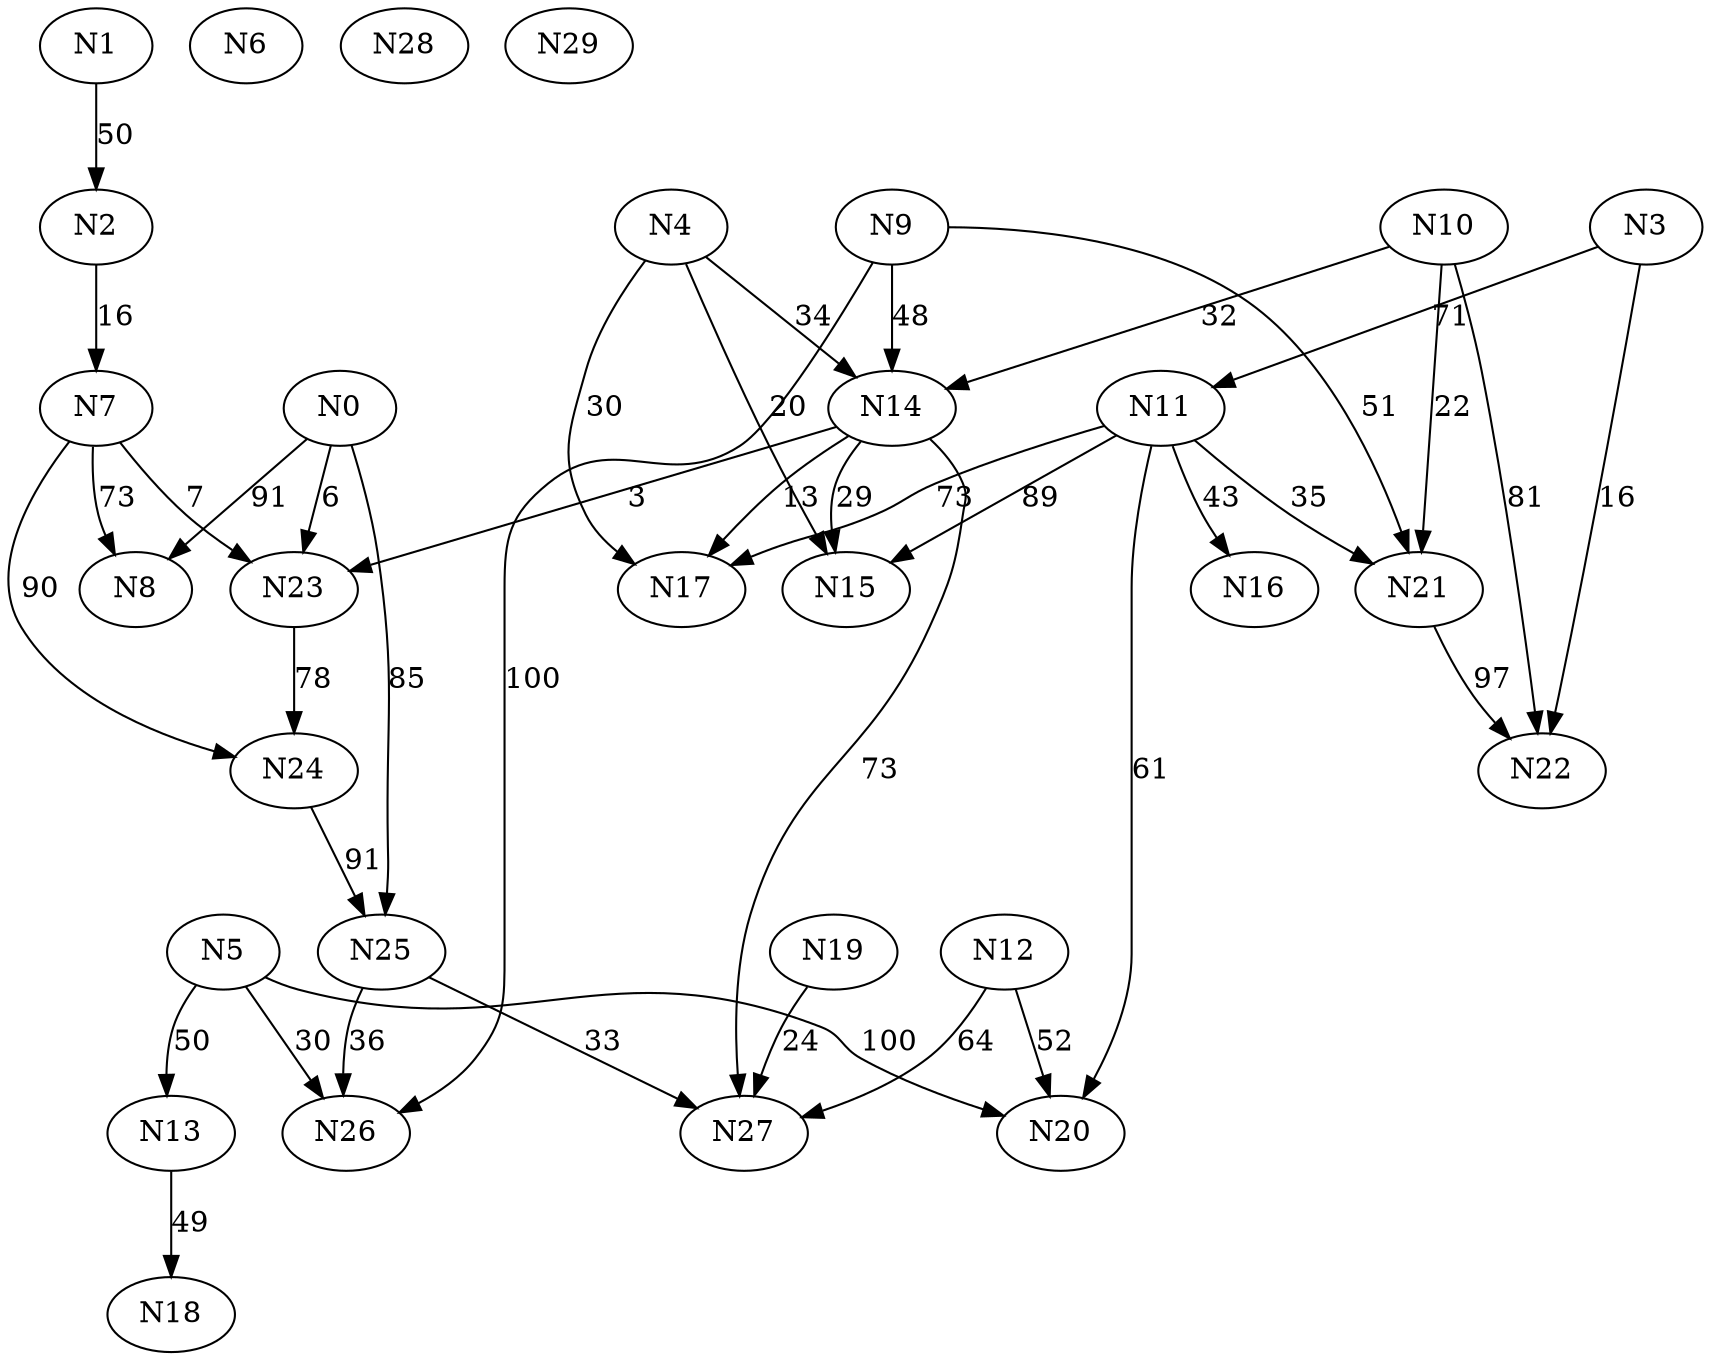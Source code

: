 digraph Grafo {
    0[label="N0"];
    1[label="N1"];
    2[label="N2"];
    3[label="N3"];
    4[label="N4"];
    5[label="N5"];
    6[label="N6"];
    7[label="N7"];
    8[label="N8"];
    9[label="N9"];
    10[label="N10"];
    11[label="N11"];
    12[label="N12"];
    13[label="N13"];
    14[label="N14"];
    15[label="N15"];
    16[label="N16"];
    17[label="N17"];
    18[label="N18"];
    19[label="N19"];
    20[label="N20"];
    21[label="N21"];
    22[label="N22"];
    23[label="N23"];
    24[label="N24"];
    25[label="N25"];
    26[label="N26"];
    27[label="N27"];
    28[label="N28"];
    29[label="N29"];
    14 -> 23[label="3"];
    11 -> 21[label="35"];
    21 -> 22[label="97"];
    10 -> 14[label="32"];
    14 -> 17[label="13"];
    5 -> 20[label="100"];
    12 -> 20[label="52"];
    10 -> 22[label="81"];
    7 -> 24[label="90"];
    23 -> 24[label="78"];
    19 -> 27[label="24"];
    5 -> 26[label="30"];
    5 -> 13[label="50"];
    7 -> 8[label="73"];
    11 -> 20[label="61"];
    4 -> 15[label="20"];
    4 -> 17[label="30"];
    14 -> 27[label="73"];
    9 -> 14[label="48"];
    24 -> 25[label="91"];
    1 -> 2[label="50"];
    4 -> 14[label="34"];
    9 -> 21[label="51"];
    9 -> 26[label="100"];
    2 -> 7[label="16"];
    14 -> 15[label="29"];
    3 -> 22[label="16"];
    0 -> 25[label="85"];
    10 -> 21[label="22"];
    25 -> 26[label="36"];
    12 -> 27[label="64"];
    25 -> 27[label="33"];
    13 -> 18[label="49"];
    11 -> 15[label="89"];
    0 -> 8[label="91"];
    11 -> 17[label="73"];
    0 -> 23[label="6"];
    11 -> 16[label="43"];
    7 -> 23[label="7"];
    3 -> 11[label="71"];
}
